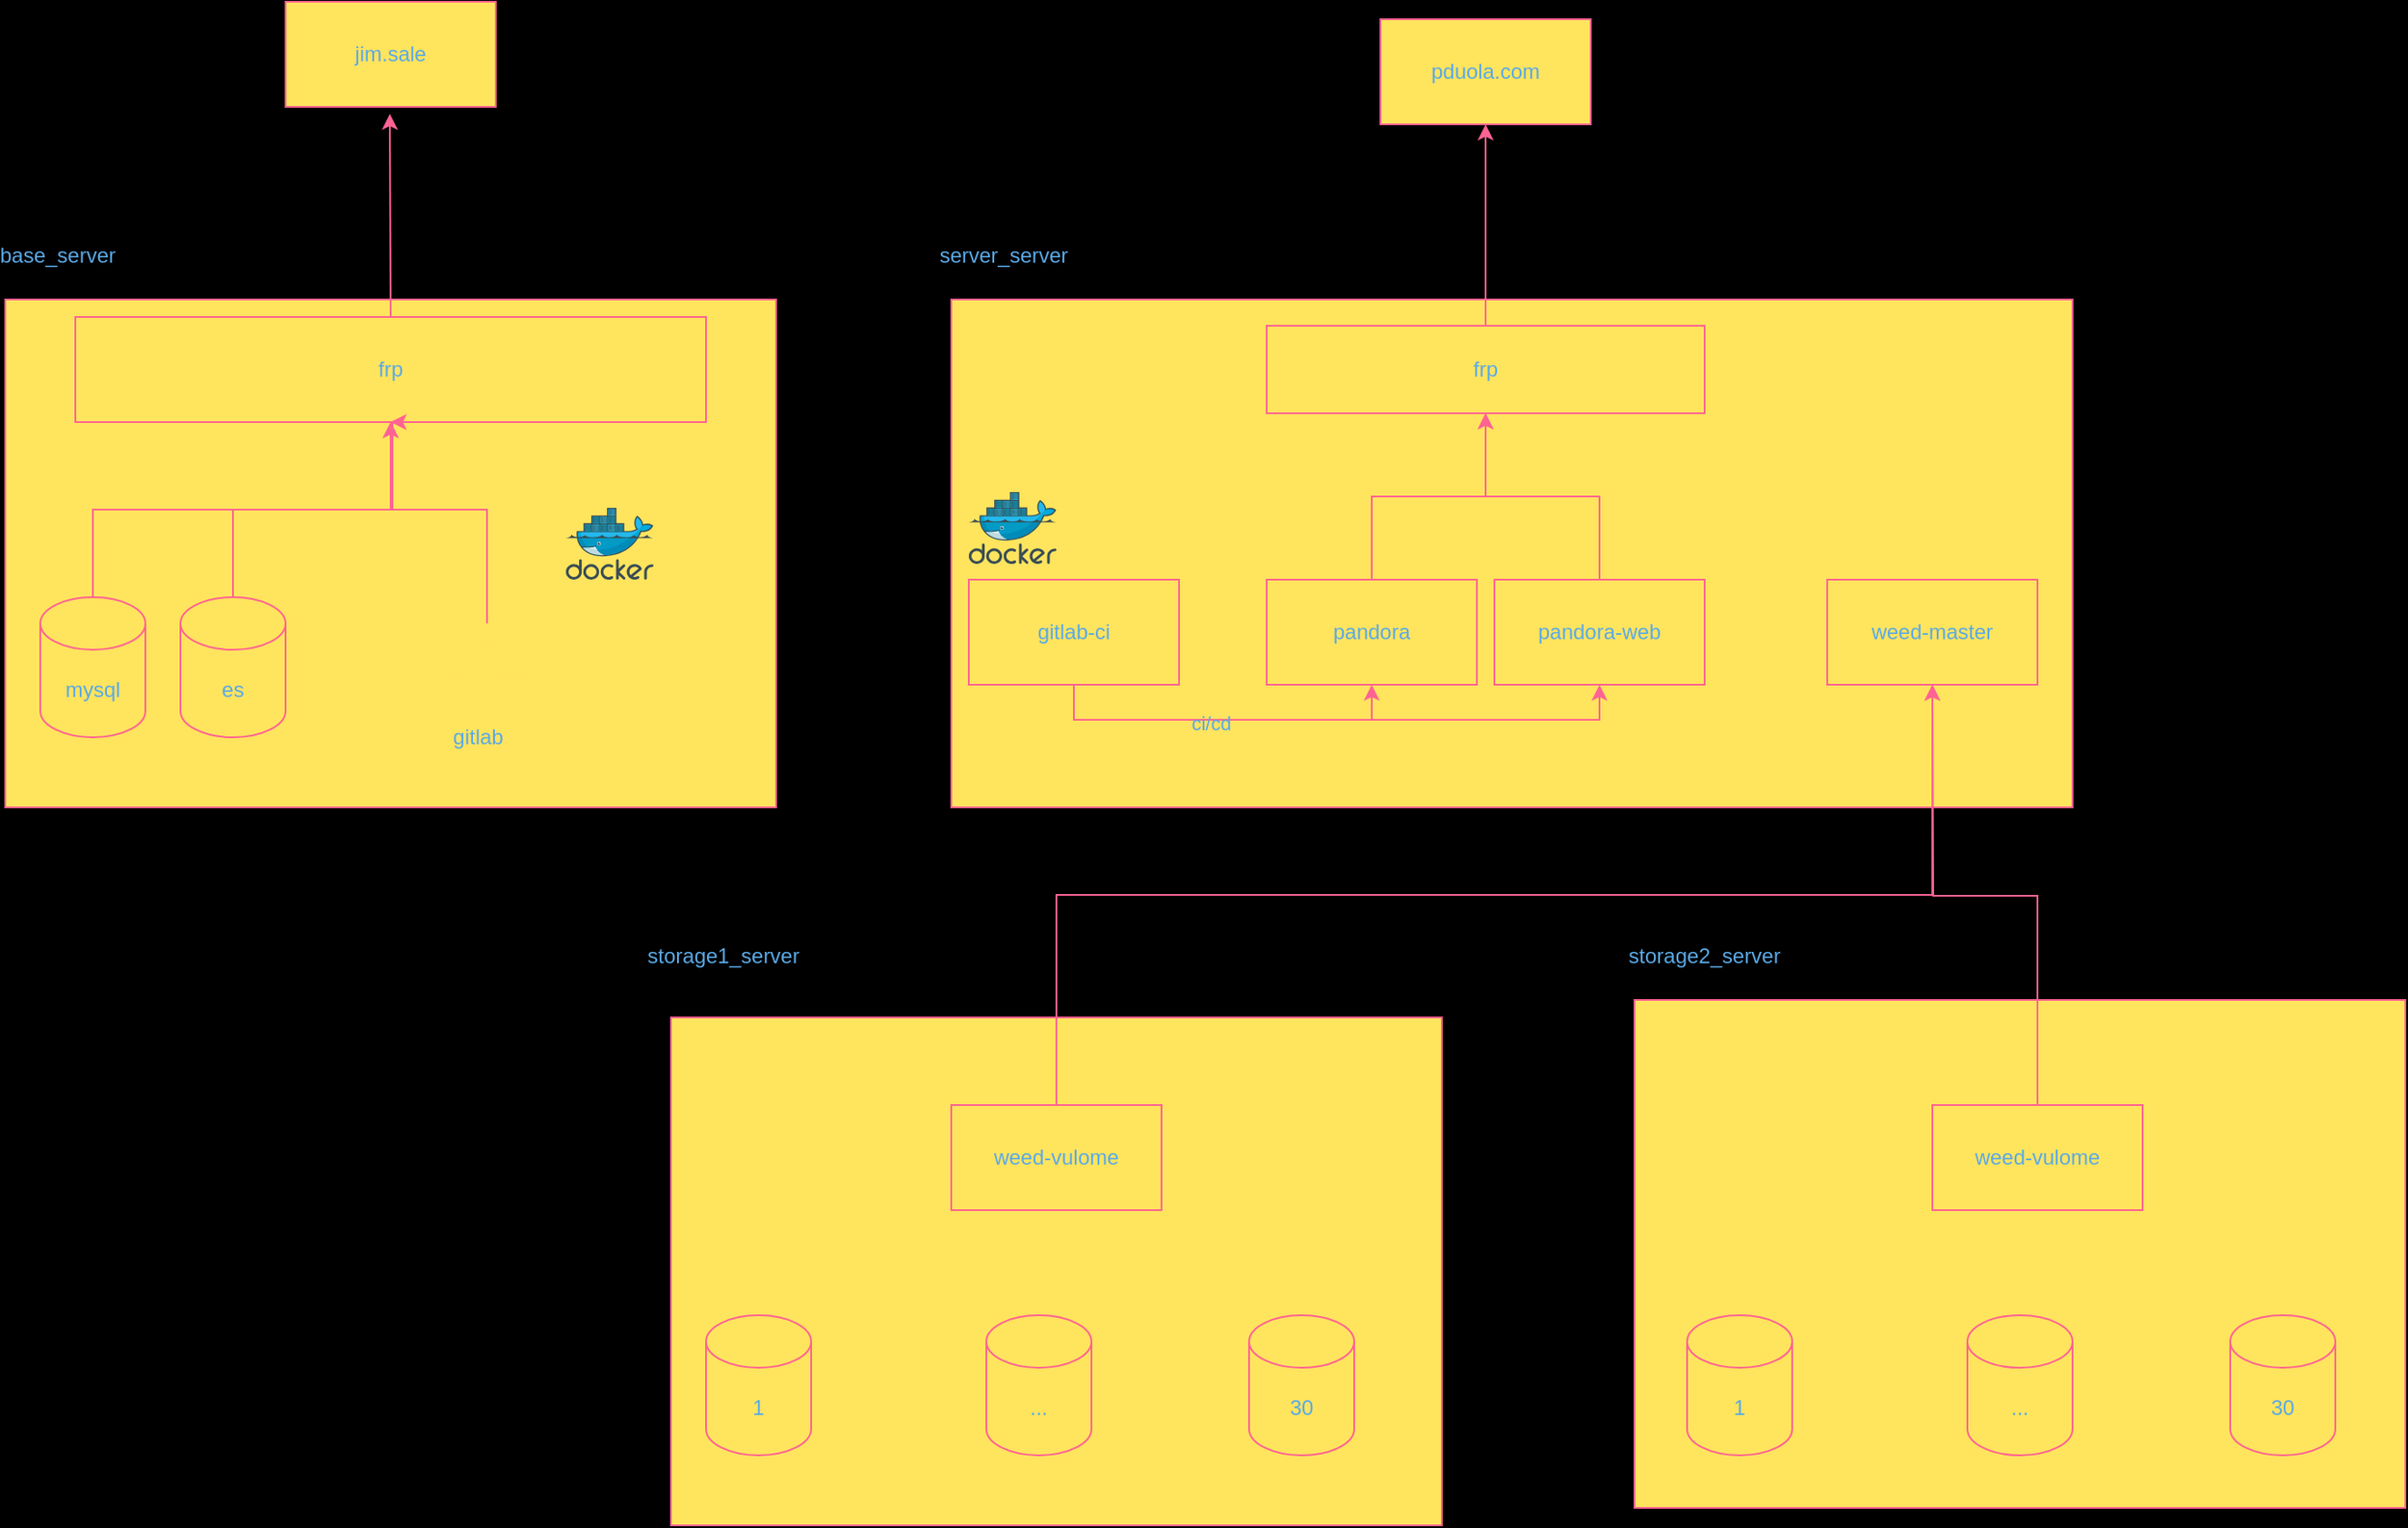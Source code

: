 <mxfile version="22.1.11" type="github">
  <diagram name="第 1 页" id="tXnK3VPokYklSELAGCpk">
    <mxGraphModel dx="2694" dy="1050" grid="1" gridSize="10" guides="1" tooltips="1" connect="1" arrows="1" fold="1" page="1" pageScale="1" pageWidth="827" pageHeight="1169" background="#000000" math="0" shadow="0">
      <root>
        <mxCell id="0" />
        <mxCell id="1" parent="0" />
        <mxCell id="cooiixOqJ7cHR2co_wxt-1" value="" style="rounded=0;whiteSpace=wrap;html=1;labelBackgroundColor=none;fillColor=#FFE45E;strokeColor=#FF6392;fontColor=#5AA9E6;" parent="1" vertex="1">
          <mxGeometry x="110" y="200" width="440" height="290" as="geometry" />
        </mxCell>
        <mxCell id="cooiixOqJ7cHR2co_wxt-8" style="edgeStyle=orthogonalEdgeStyle;rounded=0;orthogonalLoop=1;jettySize=auto;html=1;exitX=0.5;exitY=0;exitDx=0;exitDy=0;exitPerimeter=0;labelBackgroundColor=none;strokeColor=#FF6392;fontColor=default;" parent="1" source="cooiixOqJ7cHR2co_wxt-2" target="cooiixOqJ7cHR2co_wxt-7" edge="1">
          <mxGeometry relative="1" as="geometry" />
        </mxCell>
        <mxCell id="cooiixOqJ7cHR2co_wxt-2" value="mysql" style="shape=cylinder3;whiteSpace=wrap;html=1;boundedLbl=1;backgroundOutline=1;size=15;labelBackgroundColor=none;fillColor=#FFE45E;strokeColor=#FF6392;fontColor=#5AA9E6;" parent="1" vertex="1">
          <mxGeometry x="130" y="370" width="60" height="80" as="geometry" />
        </mxCell>
        <mxCell id="cooiixOqJ7cHR2co_wxt-9" style="edgeStyle=orthogonalEdgeStyle;rounded=0;orthogonalLoop=1;jettySize=auto;html=1;exitX=0.5;exitY=0;exitDx=0;exitDy=0;exitPerimeter=0;entryX=0.5;entryY=1;entryDx=0;entryDy=0;labelBackgroundColor=none;strokeColor=#FF6392;fontColor=default;" parent="1" source="cooiixOqJ7cHR2co_wxt-4" target="cooiixOqJ7cHR2co_wxt-7" edge="1">
          <mxGeometry relative="1" as="geometry" />
        </mxCell>
        <mxCell id="cooiixOqJ7cHR2co_wxt-4" value="es" style="shape=cylinder3;whiteSpace=wrap;html=1;boundedLbl=1;backgroundOutline=1;size=15;labelBackgroundColor=none;fillColor=#FFE45E;strokeColor=#FF6392;fontColor=#5AA9E6;" parent="1" vertex="1">
          <mxGeometry x="210" y="370" width="60" height="80" as="geometry" />
        </mxCell>
        <mxCell id="cooiixOqJ7cHR2co_wxt-5" value="base_server" style="text;html=1;strokeColor=none;fillColor=none;align=center;verticalAlign=middle;whiteSpace=wrap;rounded=0;labelBackgroundColor=none;fontColor=#5AA9E6;" parent="1" vertex="1">
          <mxGeometry x="110" y="160" width="60" height="30" as="geometry" />
        </mxCell>
        <mxCell id="cooiixOqJ7cHR2co_wxt-10" style="edgeStyle=orthogonalEdgeStyle;rounded=0;orthogonalLoop=1;jettySize=auto;html=1;exitX=0.5;exitY=0;exitDx=0;exitDy=0;entryX=0.224;entryY=1.08;entryDx=0;entryDy=0;entryPerimeter=0;labelBackgroundColor=none;strokeColor=#FF6392;fontColor=default;" parent="1" source="cooiixOqJ7cHR2co_wxt-7" edge="1">
          <mxGeometry relative="1" as="geometry">
            <mxPoint x="329.52" y="94" as="targetPoint" />
          </mxGeometry>
        </mxCell>
        <mxCell id="cooiixOqJ7cHR2co_wxt-7" value="frp" style="rounded=0;whiteSpace=wrap;html=1;labelBackgroundColor=none;fillColor=#FFE45E;strokeColor=#FF6392;fontColor=#5AA9E6;" parent="1" vertex="1">
          <mxGeometry x="150" y="210" width="360" height="60" as="geometry" />
        </mxCell>
        <mxCell id="cooiixOqJ7cHR2co_wxt-11" value="" style="rounded=0;whiteSpace=wrap;html=1;labelBackgroundColor=none;fillColor=#FFE45E;strokeColor=#FF6392;fontColor=#5AA9E6;" parent="1" vertex="1">
          <mxGeometry x="650" y="200" width="640" height="290" as="geometry" />
        </mxCell>
        <mxCell id="cooiixOqJ7cHR2co_wxt-16" value="frp" style="rounded=0;whiteSpace=wrap;html=1;labelBackgroundColor=none;fillColor=#FFE45E;strokeColor=#FF6392;fontColor=#5AA9E6;" parent="1" vertex="1">
          <mxGeometry x="830" y="215" width="250" height="50" as="geometry" />
        </mxCell>
        <mxCell id="cooiixOqJ7cHR2co_wxt-18" style="edgeStyle=orthogonalEdgeStyle;rounded=0;orthogonalLoop=1;jettySize=auto;html=1;exitX=0.5;exitY=0;exitDx=0;exitDy=0;exitPerimeter=0;labelBackgroundColor=none;strokeColor=#FF6392;fontColor=default;" parent="1" source="cooiixOqJ7cHR2co_wxt-17" edge="1">
          <mxGeometry relative="1" as="geometry">
            <mxPoint x="330" y="270" as="targetPoint" />
            <Array as="points">
              <mxPoint x="385" y="320" />
              <mxPoint x="331" y="320" />
            </Array>
          </mxGeometry>
        </mxCell>
        <mxCell id="cooiixOqJ7cHR2co_wxt-17" value="" style="verticalLabelPosition=bottom;html=1;verticalAlign=top;align=center;strokeColor=none;fillColor=#FFE45E;shape=mxgraph.azure.git_repository;labelBackgroundColor=none;fontColor=#5AA9E6;" parent="1" vertex="1">
          <mxGeometry x="360" y="385" width="50" height="50" as="geometry" />
        </mxCell>
        <mxCell id="cooiixOqJ7cHR2co_wxt-19" style="edgeStyle=orthogonalEdgeStyle;rounded=0;orthogonalLoop=1;jettySize=auto;html=1;exitX=0.5;exitY=0;exitDx=0;exitDy=0;labelBackgroundColor=none;strokeColor=#FF6392;fontColor=default;" parent="1" source="cooiixOqJ7cHR2co_wxt-16" edge="1">
          <mxGeometry relative="1" as="geometry">
            <mxPoint x="955" y="100" as="targetPoint" />
          </mxGeometry>
        </mxCell>
        <mxCell id="cooiixOqJ7cHR2co_wxt-34" style="edgeStyle=orthogonalEdgeStyle;rounded=0;orthogonalLoop=1;jettySize=auto;html=1;exitX=0.5;exitY=0;exitDx=0;exitDy=0;entryX=0.5;entryY=1;entryDx=0;entryDy=0;labelBackgroundColor=none;strokeColor=#FF6392;fontColor=default;" parent="1" source="cooiixOqJ7cHR2co_wxt-20" target="cooiixOqJ7cHR2co_wxt-16" edge="1">
          <mxGeometry relative="1" as="geometry" />
        </mxCell>
        <mxCell id="cooiixOqJ7cHR2co_wxt-20" value="pandora" style="rounded=0;whiteSpace=wrap;html=1;labelBackgroundColor=none;fillColor=#FFE45E;strokeColor=#FF6392;fontColor=#5AA9E6;" parent="1" vertex="1">
          <mxGeometry x="830" y="360" width="120" height="60" as="geometry" />
        </mxCell>
        <mxCell id="cooiixOqJ7cHR2co_wxt-35" style="edgeStyle=orthogonalEdgeStyle;rounded=0;orthogonalLoop=1;jettySize=auto;html=1;exitX=0.5;exitY=0;exitDx=0;exitDy=0;entryX=0.5;entryY=1;entryDx=0;entryDy=0;labelBackgroundColor=none;strokeColor=#FF6392;fontColor=default;" parent="1" source="cooiixOqJ7cHR2co_wxt-21" target="cooiixOqJ7cHR2co_wxt-16" edge="1">
          <mxGeometry relative="1" as="geometry" />
        </mxCell>
        <mxCell id="cooiixOqJ7cHR2co_wxt-21" value="pandora-web" style="rounded=0;whiteSpace=wrap;html=1;labelBackgroundColor=none;fillColor=#FFE45E;strokeColor=#FF6392;fontColor=#5AA9E6;" parent="1" vertex="1">
          <mxGeometry x="960" y="360" width="120" height="60" as="geometry" />
        </mxCell>
        <mxCell id="cooiixOqJ7cHR2co_wxt-24" value="server_server" style="text;html=1;strokeColor=none;fillColor=none;align=center;verticalAlign=middle;whiteSpace=wrap;rounded=0;labelBackgroundColor=none;fontColor=#5AA9E6;" parent="1" vertex="1">
          <mxGeometry x="650" y="160" width="60" height="30" as="geometry" />
        </mxCell>
        <mxCell id="cooiixOqJ7cHR2co_wxt-25" value="" style="image;sketch=0;aspect=fixed;html=1;points=[];align=center;fontSize=12;image=img/lib/mscae/Docker.svg;labelBackgroundColor=none;fillColor=#FFE45E;strokeColor=#FF6392;fontColor=#5AA9E6;" parent="1" vertex="1">
          <mxGeometry x="660" y="310" width="50" height="41" as="geometry" />
        </mxCell>
        <mxCell id="cooiixOqJ7cHR2co_wxt-26" value="" style="image;sketch=0;aspect=fixed;html=1;points=[];align=center;fontSize=12;image=img/lib/mscae/Docker.svg;labelBackgroundColor=none;fillColor=#FFE45E;strokeColor=#FF6392;fontColor=#5AA9E6;" parent="1" vertex="1">
          <mxGeometry x="430" y="319" width="50" height="41" as="geometry" />
        </mxCell>
        <mxCell id="cooiixOqJ7cHR2co_wxt-29" style="edgeStyle=orthogonalEdgeStyle;rounded=0;orthogonalLoop=1;jettySize=auto;html=1;exitX=0.5;exitY=1;exitDx=0;exitDy=0;entryX=0.5;entryY=1;entryDx=0;entryDy=0;labelBackgroundColor=none;strokeColor=#FF6392;fontColor=default;" parent="1" source="cooiixOqJ7cHR2co_wxt-27" target="cooiixOqJ7cHR2co_wxt-20" edge="1">
          <mxGeometry relative="1" as="geometry" />
        </mxCell>
        <mxCell id="cooiixOqJ7cHR2co_wxt-30" style="edgeStyle=orthogonalEdgeStyle;rounded=0;orthogonalLoop=1;jettySize=auto;html=1;exitX=0.5;exitY=1;exitDx=0;exitDy=0;entryX=0.5;entryY=1;entryDx=0;entryDy=0;labelBackgroundColor=none;strokeColor=#FF6392;fontColor=default;" parent="1" source="cooiixOqJ7cHR2co_wxt-27" target="cooiixOqJ7cHR2co_wxt-21" edge="1">
          <mxGeometry relative="1" as="geometry" />
        </mxCell>
        <mxCell id="cooiixOqJ7cHR2co_wxt-31" value="ci/cd" style="edgeLabel;html=1;align=center;verticalAlign=middle;resizable=0;points=[];labelBackgroundColor=none;fontColor=#5AA9E6;" parent="cooiixOqJ7cHR2co_wxt-30" vertex="1" connectable="0">
          <mxGeometry x="-0.423" y="-2" relative="1" as="geometry">
            <mxPoint as="offset" />
          </mxGeometry>
        </mxCell>
        <mxCell id="cooiixOqJ7cHR2co_wxt-27" value="gitlab-ci" style="rounded=0;whiteSpace=wrap;html=1;labelBackgroundColor=none;fillColor=#FFE45E;strokeColor=#FF6392;fontColor=#5AA9E6;" parent="1" vertex="1">
          <mxGeometry x="660" y="360" width="120" height="60" as="geometry" />
        </mxCell>
        <mxCell id="cooiixOqJ7cHR2co_wxt-36" value="gitlab" style="text;html=1;strokeColor=none;fillColor=none;align=center;verticalAlign=middle;whiteSpace=wrap;rounded=0;labelBackgroundColor=none;fontColor=#5AA9E6;" parent="1" vertex="1">
          <mxGeometry x="350" y="435" width="60" height="30" as="geometry" />
        </mxCell>
        <mxCell id="cooiixOqJ7cHR2co_wxt-37" value="jim.sale" style="rounded=0;whiteSpace=wrap;html=1;labelBackgroundColor=none;fillColor=#FFE45E;strokeColor=#FF6392;fontColor=#5AA9E6;" parent="1" vertex="1">
          <mxGeometry x="270" y="30" width="120" height="60" as="geometry" />
        </mxCell>
        <mxCell id="cooiixOqJ7cHR2co_wxt-38" value="pduola.com" style="rounded=0;whiteSpace=wrap;html=1;labelBackgroundColor=none;fillColor=#FFE45E;strokeColor=#FF6392;fontColor=#5AA9E6;" parent="1" vertex="1">
          <mxGeometry x="895" y="40" width="120" height="60" as="geometry" />
        </mxCell>
        <mxCell id="cooiixOqJ7cHR2co_wxt-39" value="" style="rounded=0;whiteSpace=wrap;html=1;labelBackgroundColor=none;fillColor=#FFE45E;strokeColor=#FF6392;fontColor=#5AA9E6;" parent="1" vertex="1">
          <mxGeometry x="490" y="610" width="440" height="290" as="geometry" />
        </mxCell>
        <mxCell id="cooiixOqJ7cHR2co_wxt-41" value="1" style="shape=cylinder3;whiteSpace=wrap;html=1;boundedLbl=1;backgroundOutline=1;size=15;labelBackgroundColor=none;fillColor=#FFE45E;strokeColor=#FF6392;fontColor=#5AA9E6;" parent="1" vertex="1">
          <mxGeometry x="510" y="780" width="60" height="80" as="geometry" />
        </mxCell>
        <mxCell id="cooiixOqJ7cHR2co_wxt-43" value="30" style="shape=cylinder3;whiteSpace=wrap;html=1;boundedLbl=1;backgroundOutline=1;size=15;labelBackgroundColor=none;fillColor=#FFE45E;strokeColor=#FF6392;fontColor=#5AA9E6;" parent="1" vertex="1">
          <mxGeometry x="820" y="780" width="60" height="80" as="geometry" />
        </mxCell>
        <mxCell id="cooiixOqJ7cHR2co_wxt-49" value="weed-master" style="rounded=0;whiteSpace=wrap;html=1;labelBackgroundColor=none;fillColor=#FFE45E;strokeColor=#FF6392;fontColor=#5AA9E6;" parent="1" vertex="1">
          <mxGeometry x="1150" y="360" width="120" height="60" as="geometry" />
        </mxCell>
        <mxCell id="cooiixOqJ7cHR2co_wxt-50" value="..." style="shape=cylinder3;whiteSpace=wrap;html=1;boundedLbl=1;backgroundOutline=1;size=15;labelBackgroundColor=none;fillColor=#FFE45E;strokeColor=#FF6392;fontColor=#5AA9E6;" parent="1" vertex="1">
          <mxGeometry x="670" y="780" width="60" height="80" as="geometry" />
        </mxCell>
        <mxCell id="cooiixOqJ7cHR2co_wxt-57" style="edgeStyle=orthogonalEdgeStyle;rounded=0;orthogonalLoop=1;jettySize=auto;html=1;exitX=0.5;exitY=0;exitDx=0;exitDy=0;entryX=0.5;entryY=1;entryDx=0;entryDy=0;labelBackgroundColor=none;strokeColor=#FF6392;fontColor=default;" parent="1" source="cooiixOqJ7cHR2co_wxt-51" target="cooiixOqJ7cHR2co_wxt-49" edge="1">
          <mxGeometry relative="1" as="geometry" />
        </mxCell>
        <mxCell id="cooiixOqJ7cHR2co_wxt-51" value="weed-vulome" style="rounded=0;whiteSpace=wrap;html=1;labelBackgroundColor=none;fillColor=#FFE45E;strokeColor=#FF6392;fontColor=#5AA9E6;" parent="1" vertex="1">
          <mxGeometry x="650" y="660" width="120" height="60" as="geometry" />
        </mxCell>
        <mxCell id="cooiixOqJ7cHR2co_wxt-52" value="" style="rounded=0;whiteSpace=wrap;html=1;labelBackgroundColor=none;fillColor=#FFE45E;strokeColor=#FF6392;fontColor=#5AA9E6;" parent="1" vertex="1">
          <mxGeometry x="1040" y="600" width="440" height="290" as="geometry" />
        </mxCell>
        <mxCell id="cooiixOqJ7cHR2co_wxt-53" value="1" style="shape=cylinder3;whiteSpace=wrap;html=1;boundedLbl=1;backgroundOutline=1;size=15;labelBackgroundColor=none;fillColor=#FFE45E;strokeColor=#FF6392;fontColor=#5AA9E6;" parent="1" vertex="1">
          <mxGeometry x="1070" y="780" width="60" height="80" as="geometry" />
        </mxCell>
        <mxCell id="cooiixOqJ7cHR2co_wxt-54" value="30" style="shape=cylinder3;whiteSpace=wrap;html=1;boundedLbl=1;backgroundOutline=1;size=15;labelBackgroundColor=none;fillColor=#FFE45E;strokeColor=#FF6392;fontColor=#5AA9E6;" parent="1" vertex="1">
          <mxGeometry x="1380" y="780" width="60" height="80" as="geometry" />
        </mxCell>
        <mxCell id="cooiixOqJ7cHR2co_wxt-55" value="..." style="shape=cylinder3;whiteSpace=wrap;html=1;boundedLbl=1;backgroundOutline=1;size=15;labelBackgroundColor=none;fillColor=#FFE45E;strokeColor=#FF6392;fontColor=#5AA9E6;" parent="1" vertex="1">
          <mxGeometry x="1230" y="780" width="60" height="80" as="geometry" />
        </mxCell>
        <mxCell id="cooiixOqJ7cHR2co_wxt-58" style="edgeStyle=orthogonalEdgeStyle;rounded=0;orthogonalLoop=1;jettySize=auto;html=1;exitX=0.5;exitY=0;exitDx=0;exitDy=0;labelBackgroundColor=none;strokeColor=#FF6392;fontColor=default;" parent="1" source="cooiixOqJ7cHR2co_wxt-56" edge="1">
          <mxGeometry relative="1" as="geometry">
            <mxPoint x="1210" y="420.0" as="targetPoint" />
          </mxGeometry>
        </mxCell>
        <mxCell id="cooiixOqJ7cHR2co_wxt-56" value="weed-vulome" style="rounded=0;whiteSpace=wrap;html=1;labelBackgroundColor=none;fillColor=#FFE45E;strokeColor=#FF6392;fontColor=#5AA9E6;" parent="1" vertex="1">
          <mxGeometry x="1210" y="660" width="120" height="60" as="geometry" />
        </mxCell>
        <mxCell id="cooiixOqJ7cHR2co_wxt-59" value="storage1_server" style="text;html=1;strokeColor=none;fillColor=none;align=center;verticalAlign=middle;whiteSpace=wrap;rounded=0;labelBackgroundColor=none;fontColor=#5AA9E6;" parent="1" vertex="1">
          <mxGeometry x="490" y="560" width="60" height="30" as="geometry" />
        </mxCell>
        <mxCell id="cooiixOqJ7cHR2co_wxt-60" value="storage2_server" style="text;html=1;strokeColor=none;fillColor=none;align=center;verticalAlign=middle;whiteSpace=wrap;rounded=0;labelBackgroundColor=none;fontColor=#5AA9E6;" parent="1" vertex="1">
          <mxGeometry x="1050" y="560" width="60" height="30" as="geometry" />
        </mxCell>
      </root>
    </mxGraphModel>
  </diagram>
</mxfile>
